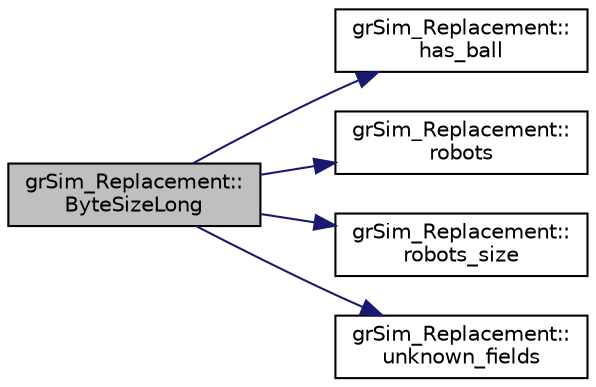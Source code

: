 digraph "grSim_Replacement::ByteSizeLong"
{
 // INTERACTIVE_SVG=YES
  edge [fontname="Helvetica",fontsize="10",labelfontname="Helvetica",labelfontsize="10"];
  node [fontname="Helvetica",fontsize="10",shape=record];
  rankdir="LR";
  Node1 [label="grSim_Replacement::\lByteSizeLong",height=0.2,width=0.4,color="black", fillcolor="grey75", style="filled", fontcolor="black"];
  Node1 -> Node2 [color="midnightblue",fontsize="10",style="solid",fontname="Helvetica"];
  Node2 [label="grSim_Replacement::\lhas_ball",height=0.2,width=0.4,color="black", fillcolor="white", style="filled",URL="$d0/de6/classgr_sim___replacement.html#a6dafa8b517fa5cff32442de48a178c17"];
  Node1 -> Node3 [color="midnightblue",fontsize="10",style="solid",fontname="Helvetica"];
  Node3 [label="grSim_Replacement::\lrobots",height=0.2,width=0.4,color="black", fillcolor="white", style="filled",URL="$d0/de6/classgr_sim___replacement.html#a56ce9045ba73898b31cd28bcf5413521"];
  Node1 -> Node4 [color="midnightblue",fontsize="10",style="solid",fontname="Helvetica"];
  Node4 [label="grSim_Replacement::\lrobots_size",height=0.2,width=0.4,color="black", fillcolor="white", style="filled",URL="$d0/de6/classgr_sim___replacement.html#aec9fb029fbf476bfba5dc373314786ad"];
  Node1 -> Node5 [color="midnightblue",fontsize="10",style="solid",fontname="Helvetica"];
  Node5 [label="grSim_Replacement::\lunknown_fields",height=0.2,width=0.4,color="black", fillcolor="white", style="filled",URL="$d0/de6/classgr_sim___replacement.html#ac3eda8bc7b0f7d4c707fa15d61f15038"];
}
